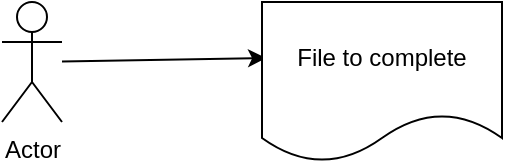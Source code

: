 <mxfile version="28.2.3">
  <diagram name="Page-1" id="pHYe6coxhCubqsbrrO5A">
    <mxGraphModel dx="1426" dy="751" grid="1" gridSize="10" guides="1" tooltips="1" connect="1" arrows="1" fold="1" page="1" pageScale="1" pageWidth="850" pageHeight="1100" math="0" shadow="0">
      <root>
        <mxCell id="0" />
        <mxCell id="1" parent="0" />
        <mxCell id="PsDAQ2xyhpt1uv75fN7g-1" value="Actor" style="shape=umlActor;verticalLabelPosition=bottom;verticalAlign=top;html=1;outlineConnect=0;" vertex="1" parent="1">
          <mxGeometry x="120" y="200" width="30" height="60" as="geometry" />
        </mxCell>
        <mxCell id="PsDAQ2xyhpt1uv75fN7g-2" value="" style="endArrow=classic;html=1;rounded=0;entryX=0.017;entryY=0.35;entryDx=0;entryDy=0;entryPerimeter=0;" edge="1" parent="1" source="PsDAQ2xyhpt1uv75fN7g-1" target="PsDAQ2xyhpt1uv75fN7g-3">
          <mxGeometry width="50" height="50" relative="1" as="geometry">
            <mxPoint x="200" y="250" as="sourcePoint" />
            <mxPoint x="270" y="230" as="targetPoint" />
          </mxGeometry>
        </mxCell>
        <mxCell id="PsDAQ2xyhpt1uv75fN7g-3" value="File to complete" style="shape=document;whiteSpace=wrap;html=1;boundedLbl=1;" vertex="1" parent="1">
          <mxGeometry x="250" y="200" width="120" height="80" as="geometry" />
        </mxCell>
      </root>
    </mxGraphModel>
  </diagram>
</mxfile>
